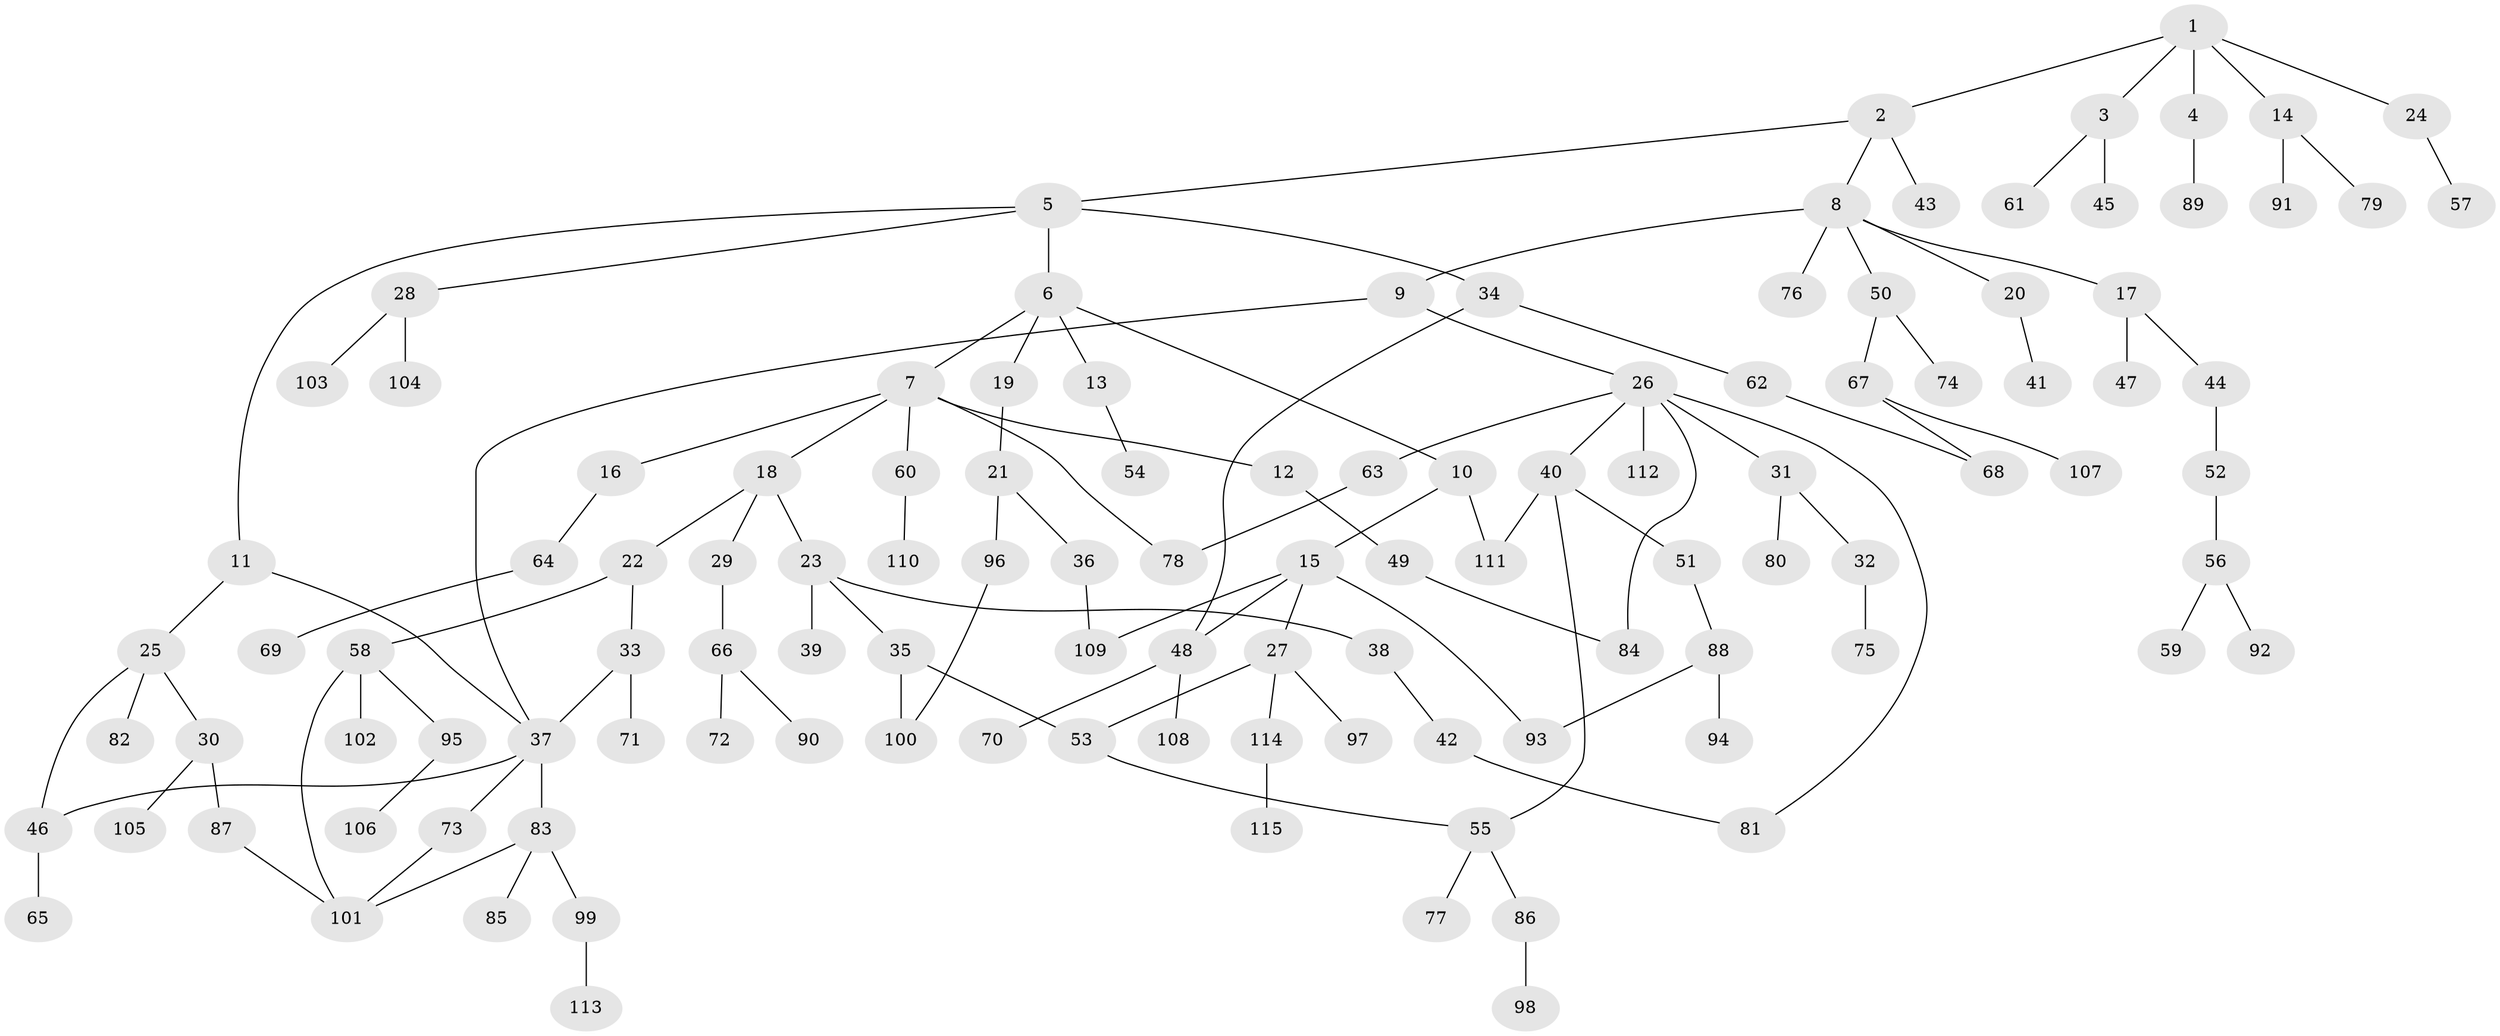 // coarse degree distribution, {5: 0.08333333333333333, 3: 0.1111111111111111, 7: 0.027777777777777776, 4: 0.19444444444444445, 1: 0.2777777777777778, 2: 0.2777777777777778, 6: 0.027777777777777776}
// Generated by graph-tools (version 1.1) at 2025/36/03/04/25 23:36:11]
// undirected, 115 vertices, 131 edges
graph export_dot {
  node [color=gray90,style=filled];
  1;
  2;
  3;
  4;
  5;
  6;
  7;
  8;
  9;
  10;
  11;
  12;
  13;
  14;
  15;
  16;
  17;
  18;
  19;
  20;
  21;
  22;
  23;
  24;
  25;
  26;
  27;
  28;
  29;
  30;
  31;
  32;
  33;
  34;
  35;
  36;
  37;
  38;
  39;
  40;
  41;
  42;
  43;
  44;
  45;
  46;
  47;
  48;
  49;
  50;
  51;
  52;
  53;
  54;
  55;
  56;
  57;
  58;
  59;
  60;
  61;
  62;
  63;
  64;
  65;
  66;
  67;
  68;
  69;
  70;
  71;
  72;
  73;
  74;
  75;
  76;
  77;
  78;
  79;
  80;
  81;
  82;
  83;
  84;
  85;
  86;
  87;
  88;
  89;
  90;
  91;
  92;
  93;
  94;
  95;
  96;
  97;
  98;
  99;
  100;
  101;
  102;
  103;
  104;
  105;
  106;
  107;
  108;
  109;
  110;
  111;
  112;
  113;
  114;
  115;
  1 -- 2;
  1 -- 3;
  1 -- 4;
  1 -- 14;
  1 -- 24;
  2 -- 5;
  2 -- 8;
  2 -- 43;
  3 -- 45;
  3 -- 61;
  4 -- 89;
  5 -- 6;
  5 -- 11;
  5 -- 28;
  5 -- 34;
  6 -- 7;
  6 -- 10;
  6 -- 13;
  6 -- 19;
  7 -- 12;
  7 -- 16;
  7 -- 18;
  7 -- 60;
  7 -- 78;
  8 -- 9;
  8 -- 17;
  8 -- 20;
  8 -- 50;
  8 -- 76;
  9 -- 26;
  9 -- 37;
  10 -- 15;
  10 -- 111;
  11 -- 25;
  11 -- 37;
  12 -- 49;
  13 -- 54;
  14 -- 79;
  14 -- 91;
  15 -- 27;
  15 -- 93;
  15 -- 109;
  15 -- 48;
  16 -- 64;
  17 -- 44;
  17 -- 47;
  18 -- 22;
  18 -- 23;
  18 -- 29;
  19 -- 21;
  20 -- 41;
  21 -- 36;
  21 -- 96;
  22 -- 33;
  22 -- 58;
  23 -- 35;
  23 -- 38;
  23 -- 39;
  24 -- 57;
  25 -- 30;
  25 -- 46;
  25 -- 82;
  26 -- 31;
  26 -- 40;
  26 -- 63;
  26 -- 81;
  26 -- 84;
  26 -- 112;
  27 -- 97;
  27 -- 114;
  27 -- 53;
  28 -- 103;
  28 -- 104;
  29 -- 66;
  30 -- 87;
  30 -- 105;
  31 -- 32;
  31 -- 80;
  32 -- 75;
  33 -- 37;
  33 -- 71;
  34 -- 48;
  34 -- 62;
  35 -- 53;
  35 -- 100;
  36 -- 109;
  37 -- 73;
  37 -- 83;
  37 -- 46;
  38 -- 42;
  40 -- 51;
  40 -- 55;
  40 -- 111;
  42 -- 81;
  44 -- 52;
  46 -- 65;
  48 -- 70;
  48 -- 108;
  49 -- 84;
  50 -- 67;
  50 -- 74;
  51 -- 88;
  52 -- 56;
  53 -- 55;
  55 -- 77;
  55 -- 86;
  56 -- 59;
  56 -- 92;
  58 -- 95;
  58 -- 102;
  58 -- 101;
  60 -- 110;
  62 -- 68;
  63 -- 78;
  64 -- 69;
  66 -- 72;
  66 -- 90;
  67 -- 68;
  67 -- 107;
  73 -- 101;
  83 -- 85;
  83 -- 99;
  83 -- 101;
  86 -- 98;
  87 -- 101;
  88 -- 93;
  88 -- 94;
  95 -- 106;
  96 -- 100;
  99 -- 113;
  114 -- 115;
}
